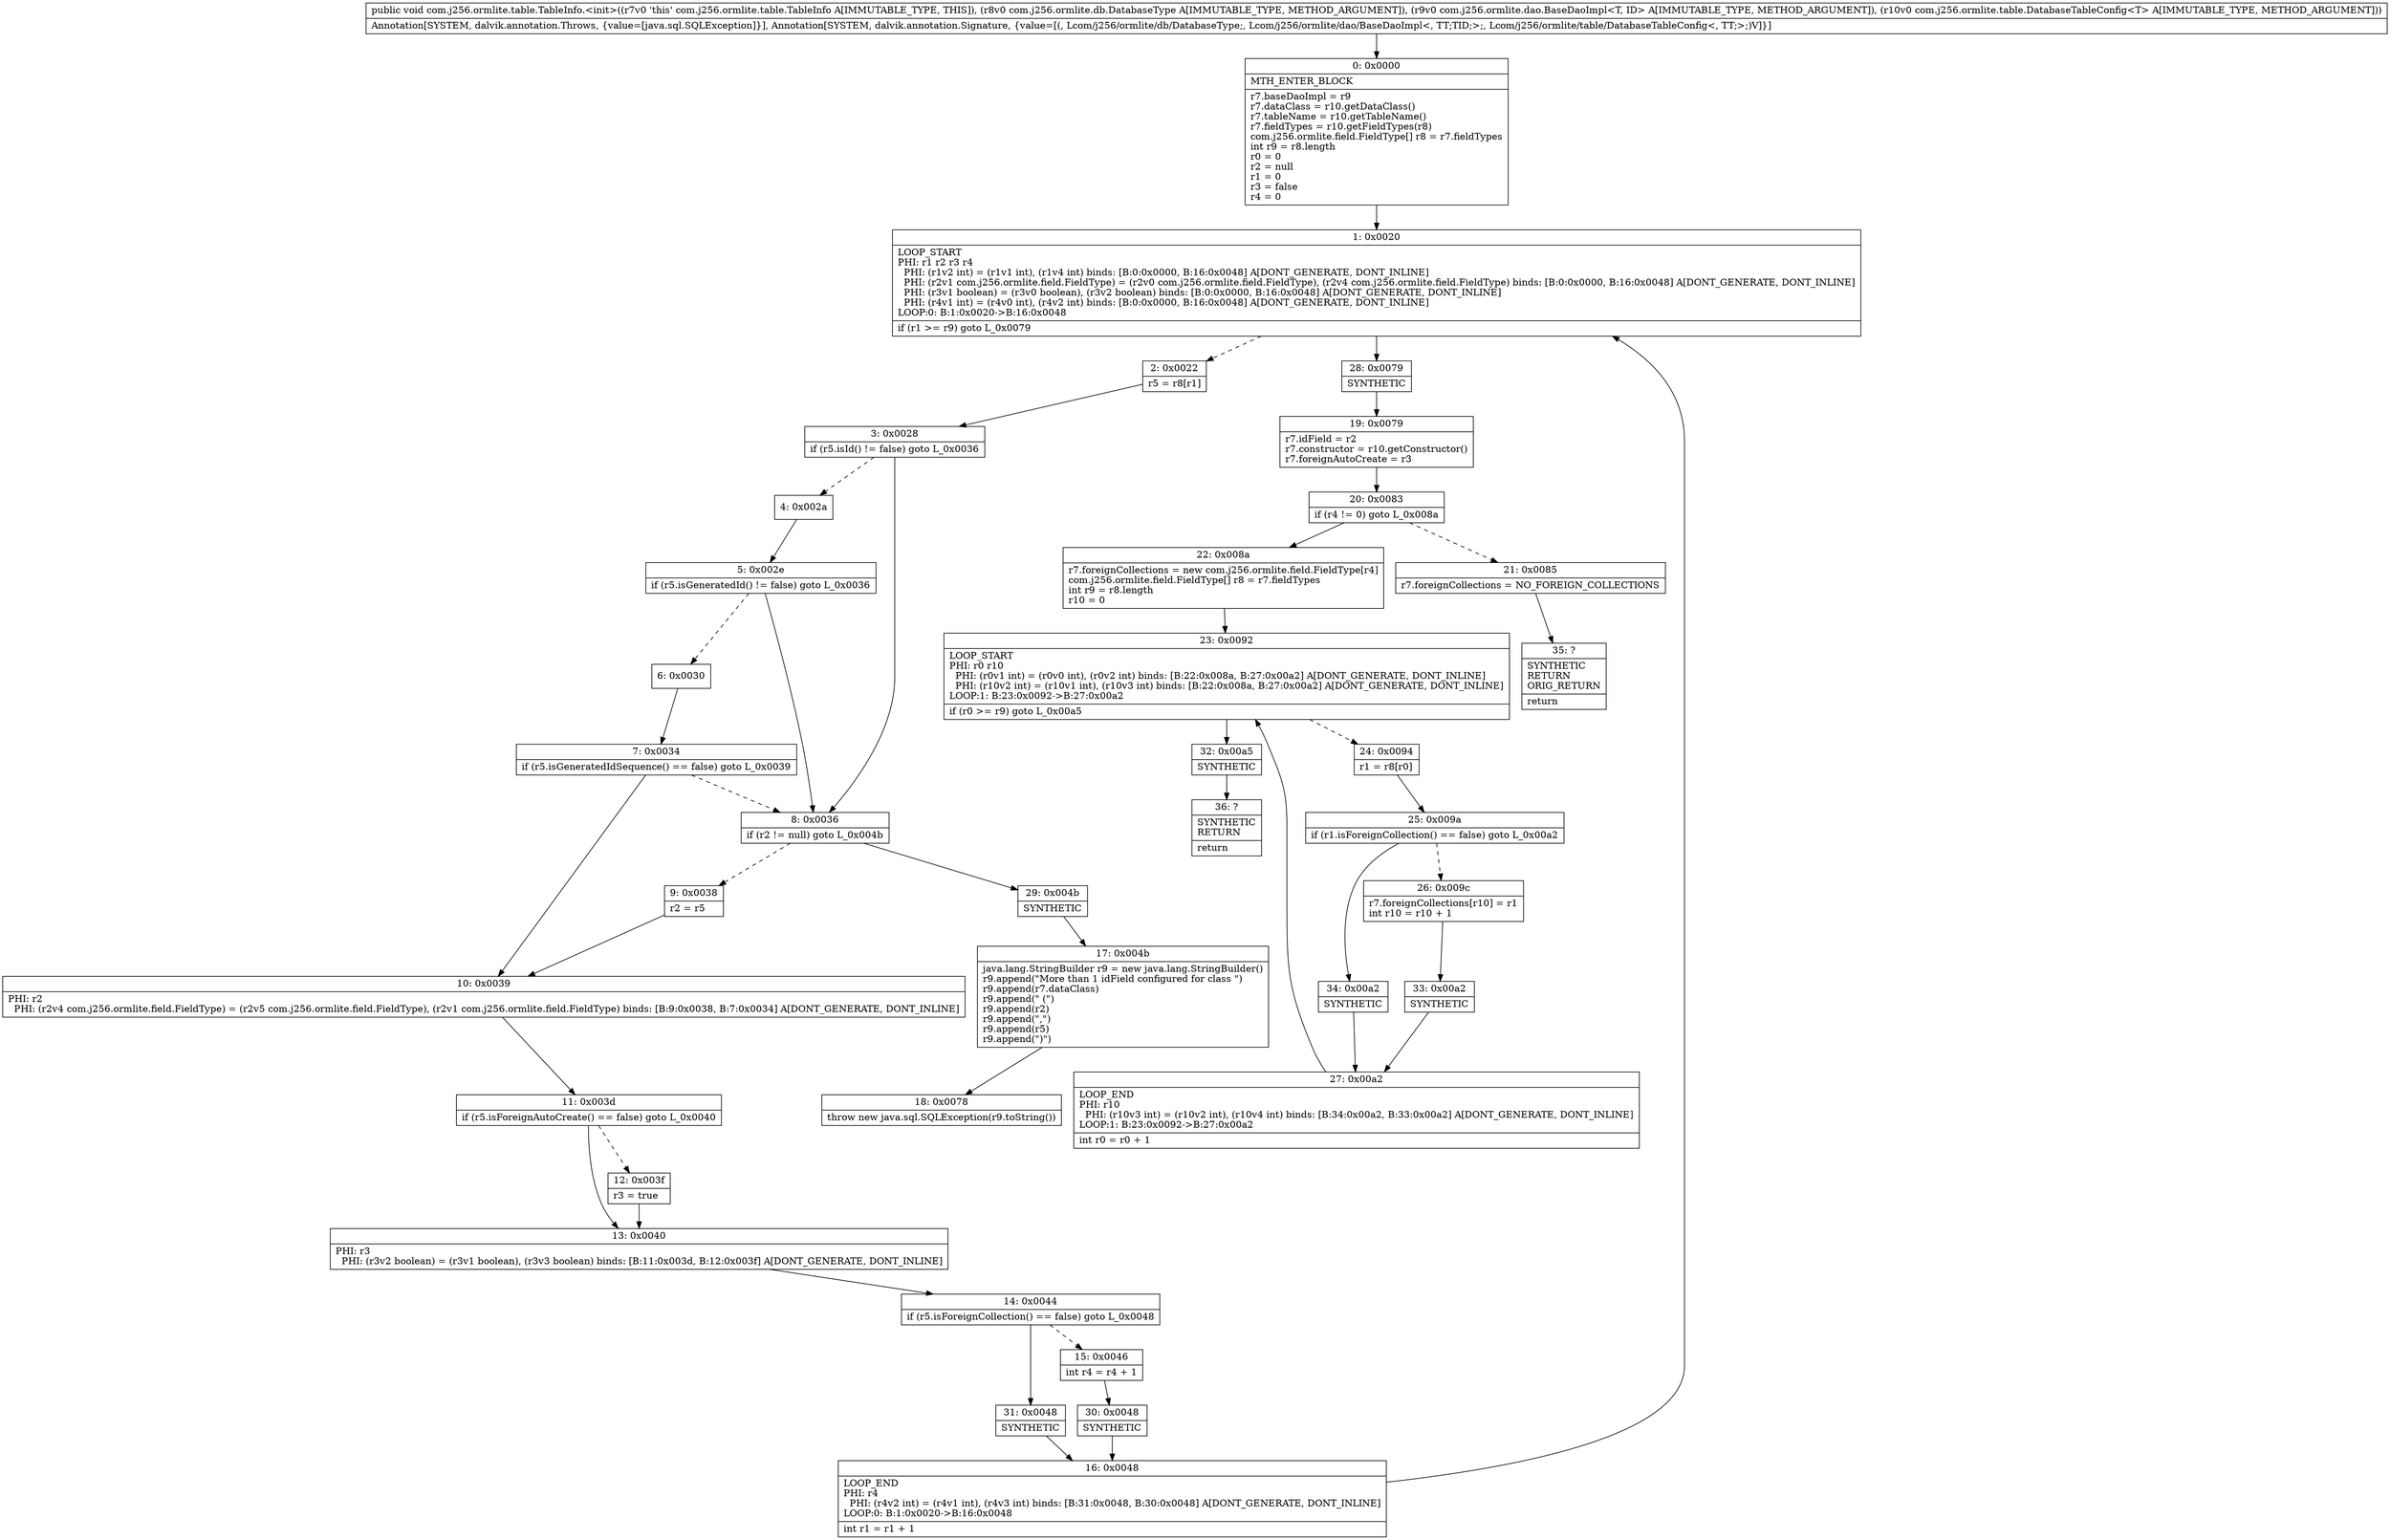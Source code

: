 digraph "CFG forcom.j256.ormlite.table.TableInfo.\<init\>(Lcom\/j256\/ormlite\/db\/DatabaseType;Lcom\/j256\/ormlite\/dao\/BaseDaoImpl;Lcom\/j256\/ormlite\/table\/DatabaseTableConfig;)V" {
Node_0 [shape=record,label="{0\:\ 0x0000|MTH_ENTER_BLOCK\l|r7.baseDaoImpl = r9\lr7.dataClass = r10.getDataClass()\lr7.tableName = r10.getTableName()\lr7.fieldTypes = r10.getFieldTypes(r8)\lcom.j256.ormlite.field.FieldType[] r8 = r7.fieldTypes\lint r9 = r8.length\lr0 = 0\lr2 = null\lr1 = 0\lr3 = false\lr4 = 0\l}"];
Node_1 [shape=record,label="{1\:\ 0x0020|LOOP_START\lPHI: r1 r2 r3 r4 \l  PHI: (r1v2 int) = (r1v1 int), (r1v4 int) binds: [B:0:0x0000, B:16:0x0048] A[DONT_GENERATE, DONT_INLINE]\l  PHI: (r2v1 com.j256.ormlite.field.FieldType) = (r2v0 com.j256.ormlite.field.FieldType), (r2v4 com.j256.ormlite.field.FieldType) binds: [B:0:0x0000, B:16:0x0048] A[DONT_GENERATE, DONT_INLINE]\l  PHI: (r3v1 boolean) = (r3v0 boolean), (r3v2 boolean) binds: [B:0:0x0000, B:16:0x0048] A[DONT_GENERATE, DONT_INLINE]\l  PHI: (r4v1 int) = (r4v0 int), (r4v2 int) binds: [B:0:0x0000, B:16:0x0048] A[DONT_GENERATE, DONT_INLINE]\lLOOP:0: B:1:0x0020\-\>B:16:0x0048\l|if (r1 \>= r9) goto L_0x0079\l}"];
Node_2 [shape=record,label="{2\:\ 0x0022|r5 = r8[r1]\l}"];
Node_3 [shape=record,label="{3\:\ 0x0028|if (r5.isId() != false) goto L_0x0036\l}"];
Node_4 [shape=record,label="{4\:\ 0x002a}"];
Node_5 [shape=record,label="{5\:\ 0x002e|if (r5.isGeneratedId() != false) goto L_0x0036\l}"];
Node_6 [shape=record,label="{6\:\ 0x0030}"];
Node_7 [shape=record,label="{7\:\ 0x0034|if (r5.isGeneratedIdSequence() == false) goto L_0x0039\l}"];
Node_8 [shape=record,label="{8\:\ 0x0036|if (r2 != null) goto L_0x004b\l}"];
Node_9 [shape=record,label="{9\:\ 0x0038|r2 = r5\l}"];
Node_10 [shape=record,label="{10\:\ 0x0039|PHI: r2 \l  PHI: (r2v4 com.j256.ormlite.field.FieldType) = (r2v5 com.j256.ormlite.field.FieldType), (r2v1 com.j256.ormlite.field.FieldType) binds: [B:9:0x0038, B:7:0x0034] A[DONT_GENERATE, DONT_INLINE]\l}"];
Node_11 [shape=record,label="{11\:\ 0x003d|if (r5.isForeignAutoCreate() == false) goto L_0x0040\l}"];
Node_12 [shape=record,label="{12\:\ 0x003f|r3 = true\l}"];
Node_13 [shape=record,label="{13\:\ 0x0040|PHI: r3 \l  PHI: (r3v2 boolean) = (r3v1 boolean), (r3v3 boolean) binds: [B:11:0x003d, B:12:0x003f] A[DONT_GENERATE, DONT_INLINE]\l}"];
Node_14 [shape=record,label="{14\:\ 0x0044|if (r5.isForeignCollection() == false) goto L_0x0048\l}"];
Node_15 [shape=record,label="{15\:\ 0x0046|int r4 = r4 + 1\l}"];
Node_16 [shape=record,label="{16\:\ 0x0048|LOOP_END\lPHI: r4 \l  PHI: (r4v2 int) = (r4v1 int), (r4v3 int) binds: [B:31:0x0048, B:30:0x0048] A[DONT_GENERATE, DONT_INLINE]\lLOOP:0: B:1:0x0020\-\>B:16:0x0048\l|int r1 = r1 + 1\l}"];
Node_17 [shape=record,label="{17\:\ 0x004b|java.lang.StringBuilder r9 = new java.lang.StringBuilder()\lr9.append(\"More than 1 idField configured for class \")\lr9.append(r7.dataClass)\lr9.append(\" (\")\lr9.append(r2)\lr9.append(\",\")\lr9.append(r5)\lr9.append(\")\")\l}"];
Node_18 [shape=record,label="{18\:\ 0x0078|throw new java.sql.SQLException(r9.toString())\l}"];
Node_19 [shape=record,label="{19\:\ 0x0079|r7.idField = r2\lr7.constructor = r10.getConstructor()\lr7.foreignAutoCreate = r3\l}"];
Node_20 [shape=record,label="{20\:\ 0x0083|if (r4 != 0) goto L_0x008a\l}"];
Node_21 [shape=record,label="{21\:\ 0x0085|r7.foreignCollections = NO_FOREIGN_COLLECTIONS\l}"];
Node_22 [shape=record,label="{22\:\ 0x008a|r7.foreignCollections = new com.j256.ormlite.field.FieldType[r4]\lcom.j256.ormlite.field.FieldType[] r8 = r7.fieldTypes\lint r9 = r8.length\lr10 = 0\l}"];
Node_23 [shape=record,label="{23\:\ 0x0092|LOOP_START\lPHI: r0 r10 \l  PHI: (r0v1 int) = (r0v0 int), (r0v2 int) binds: [B:22:0x008a, B:27:0x00a2] A[DONT_GENERATE, DONT_INLINE]\l  PHI: (r10v2 int) = (r10v1 int), (r10v3 int) binds: [B:22:0x008a, B:27:0x00a2] A[DONT_GENERATE, DONT_INLINE]\lLOOP:1: B:23:0x0092\-\>B:27:0x00a2\l|if (r0 \>= r9) goto L_0x00a5\l}"];
Node_24 [shape=record,label="{24\:\ 0x0094|r1 = r8[r0]\l}"];
Node_25 [shape=record,label="{25\:\ 0x009a|if (r1.isForeignCollection() == false) goto L_0x00a2\l}"];
Node_26 [shape=record,label="{26\:\ 0x009c|r7.foreignCollections[r10] = r1\lint r10 = r10 + 1\l}"];
Node_27 [shape=record,label="{27\:\ 0x00a2|LOOP_END\lPHI: r10 \l  PHI: (r10v3 int) = (r10v2 int), (r10v4 int) binds: [B:34:0x00a2, B:33:0x00a2] A[DONT_GENERATE, DONT_INLINE]\lLOOP:1: B:23:0x0092\-\>B:27:0x00a2\l|int r0 = r0 + 1\l}"];
Node_28 [shape=record,label="{28\:\ 0x0079|SYNTHETIC\l}"];
Node_29 [shape=record,label="{29\:\ 0x004b|SYNTHETIC\l}"];
Node_30 [shape=record,label="{30\:\ 0x0048|SYNTHETIC\l}"];
Node_31 [shape=record,label="{31\:\ 0x0048|SYNTHETIC\l}"];
Node_32 [shape=record,label="{32\:\ 0x00a5|SYNTHETIC\l}"];
Node_33 [shape=record,label="{33\:\ 0x00a2|SYNTHETIC\l}"];
Node_34 [shape=record,label="{34\:\ 0x00a2|SYNTHETIC\l}"];
Node_35 [shape=record,label="{35\:\ ?|SYNTHETIC\lRETURN\lORIG_RETURN\l|return\l}"];
Node_36 [shape=record,label="{36\:\ ?|SYNTHETIC\lRETURN\l|return\l}"];
MethodNode[shape=record,label="{public void com.j256.ormlite.table.TableInfo.\<init\>((r7v0 'this' com.j256.ormlite.table.TableInfo A[IMMUTABLE_TYPE, THIS]), (r8v0 com.j256.ormlite.db.DatabaseType A[IMMUTABLE_TYPE, METHOD_ARGUMENT]), (r9v0 com.j256.ormlite.dao.BaseDaoImpl\<T, ID\> A[IMMUTABLE_TYPE, METHOD_ARGUMENT]), (r10v0 com.j256.ormlite.table.DatabaseTableConfig\<T\> A[IMMUTABLE_TYPE, METHOD_ARGUMENT]))  | Annotation[SYSTEM, dalvik.annotation.Throws, \{value=[java.sql.SQLException]\}], Annotation[SYSTEM, dalvik.annotation.Signature, \{value=[(, Lcom\/j256\/ormlite\/db\/DatabaseType;, Lcom\/j256\/ormlite\/dao\/BaseDaoImpl\<, TT;TID;\>;, Lcom\/j256\/ormlite\/table\/DatabaseTableConfig\<, TT;\>;)V]\}]\l}"];
MethodNode -> Node_0;
Node_0 -> Node_1;
Node_1 -> Node_2[style=dashed];
Node_1 -> Node_28;
Node_2 -> Node_3;
Node_3 -> Node_4[style=dashed];
Node_3 -> Node_8;
Node_4 -> Node_5;
Node_5 -> Node_6[style=dashed];
Node_5 -> Node_8;
Node_6 -> Node_7;
Node_7 -> Node_8[style=dashed];
Node_7 -> Node_10;
Node_8 -> Node_9[style=dashed];
Node_8 -> Node_29;
Node_9 -> Node_10;
Node_10 -> Node_11;
Node_11 -> Node_12[style=dashed];
Node_11 -> Node_13;
Node_12 -> Node_13;
Node_13 -> Node_14;
Node_14 -> Node_15[style=dashed];
Node_14 -> Node_31;
Node_15 -> Node_30;
Node_16 -> Node_1;
Node_17 -> Node_18;
Node_19 -> Node_20;
Node_20 -> Node_21[style=dashed];
Node_20 -> Node_22;
Node_21 -> Node_35;
Node_22 -> Node_23;
Node_23 -> Node_24[style=dashed];
Node_23 -> Node_32;
Node_24 -> Node_25;
Node_25 -> Node_26[style=dashed];
Node_25 -> Node_34;
Node_26 -> Node_33;
Node_27 -> Node_23;
Node_28 -> Node_19;
Node_29 -> Node_17;
Node_30 -> Node_16;
Node_31 -> Node_16;
Node_32 -> Node_36;
Node_33 -> Node_27;
Node_34 -> Node_27;
}

